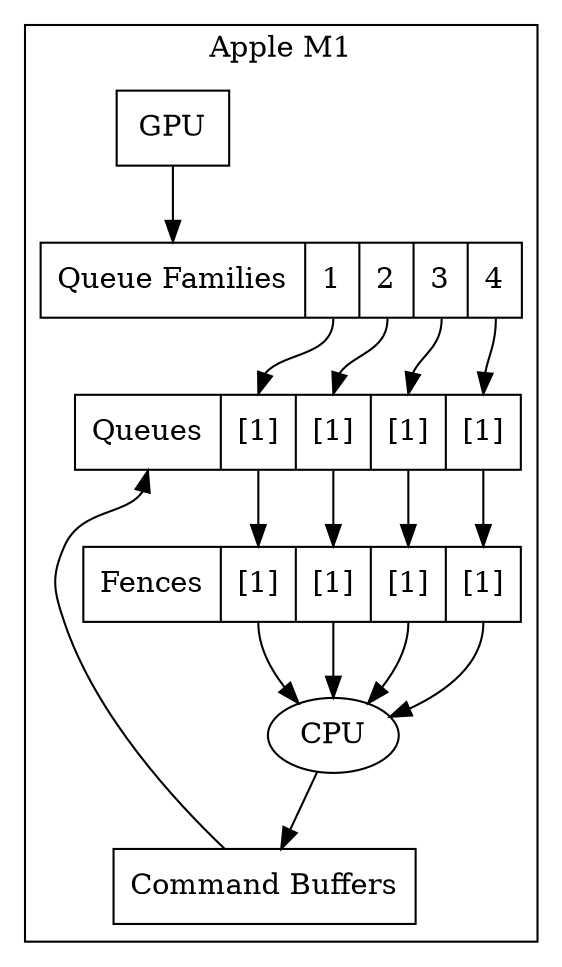 digraph G {


    subgraph cluster_0 {

        label = "Apple M1";

	"GPU" [
        shape = "record"
    ];

    "GPU" -> "node1":<f0>;

	"node1" [
        label = "<f0> Queue Families| <f1> 1 | <f2> 2 | <f3> 3 | <f4> 4"
        shape = "record"
    ];

	"node1a" [
        label = "<f0> Queues| <f1> [1] | <f2> [1] | <f3> [1] | <f4> [1]"
        shape = "record"
    ];

	"node2a" [
        label = "<f0> Fences| <f1> [1] | <f2> [1] | <f3> [1] | <f4> [1]"
        shape = "record"
    ];


    "node1":<f1> -> "node1a":<f1>;
    "node1":<f2> -> "node1a":<f2>;
    "node1":<f3> -> "node1a":<f3>;
    "node1":<f4> -> "node1a":<f4>;

    "node1a":<f1> -> "node2a":<f1>;
    "node1a":<f2> -> "node2a":<f2>;
    "node1a":<f3> -> "node2a":<f3>;
    "node1a":<f4> -> "node2a":<f4>;

    CPU;

    "node2a":<f1> -> CPU
    "node2a":<f2> -> CPU
    "node2a":<f3> -> CPU
    "node2a":<f4> -> CPU

    "cb" [
        label = "<f0> Command Buffers"
        shape = "record"
    ];

    "cb" -> "node1a":<f0>;

    CPU -> "cb";



    }


}
